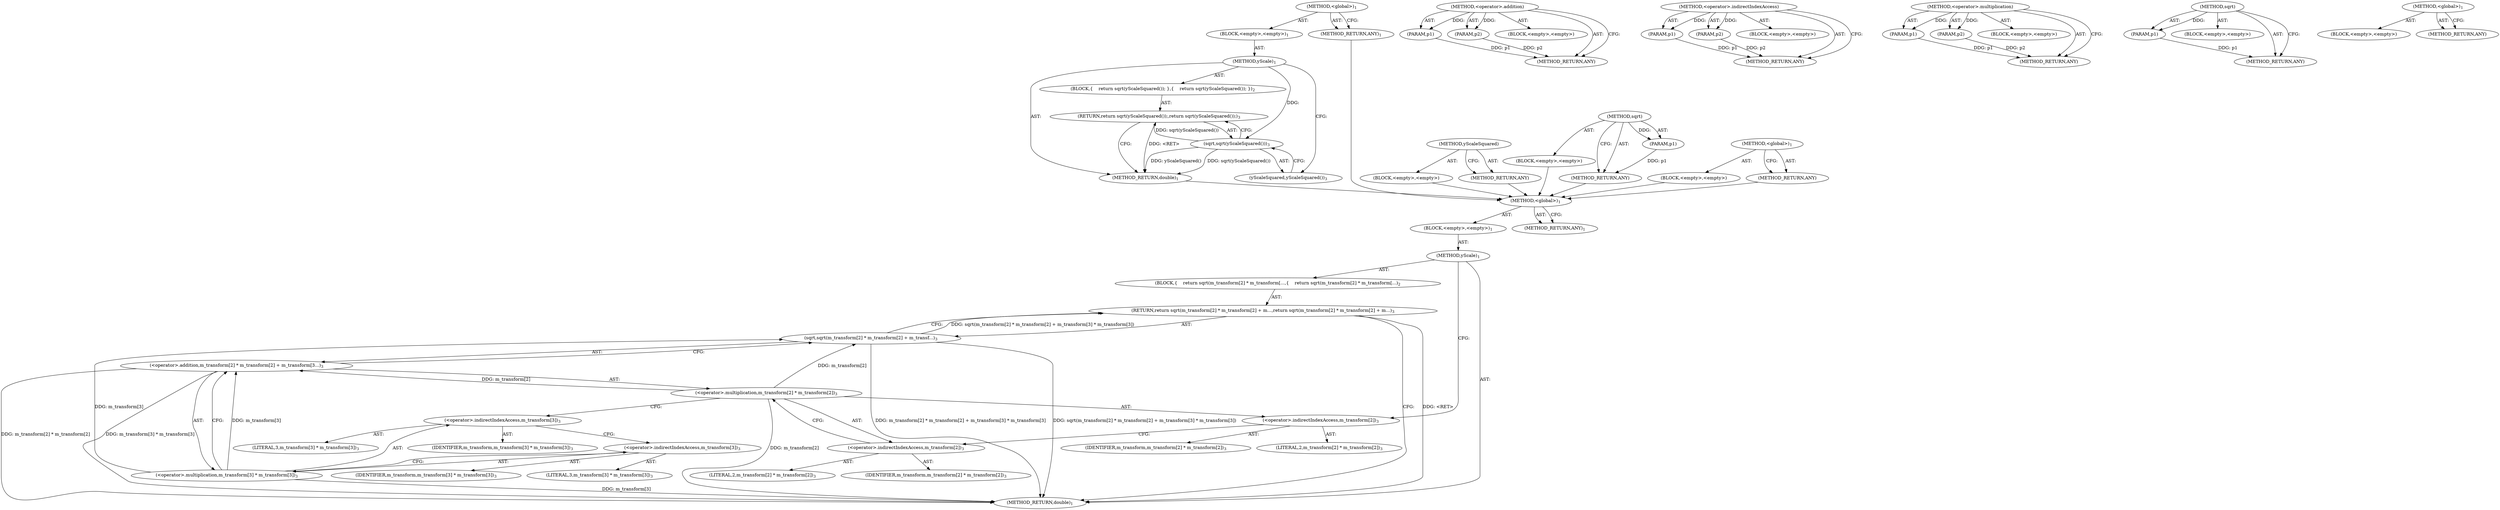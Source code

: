 digraph "&lt;global&gt;" {
vulnerable_6 [label=<(METHOD,&lt;global&gt;)<SUB>1</SUB>>];
vulnerable_7 [label=<(BLOCK,&lt;empty&gt;,&lt;empty&gt;)<SUB>1</SUB>>];
vulnerable_8 [label=<(METHOD,yScale)<SUB>1</SUB>>];
vulnerable_9 [label=<(BLOCK,{
    return sqrt(m_transform[2] * m_transform[...,{
    return sqrt(m_transform[2] * m_transform[...)<SUB>2</SUB>>];
vulnerable_10 [label=<(RETURN,return sqrt(m_transform[2] * m_transform[2] + m...,return sqrt(m_transform[2] * m_transform[2] + m...)<SUB>3</SUB>>];
vulnerable_11 [label=<(sqrt,sqrt(m_transform[2] * m_transform[2] + m_transf...)<SUB>3</SUB>>];
vulnerable_12 [label=<(&lt;operator&gt;.addition,m_transform[2] * m_transform[2] + m_transform[3...)<SUB>3</SUB>>];
vulnerable_13 [label=<(&lt;operator&gt;.multiplication,m_transform[2] * m_transform[2])<SUB>3</SUB>>];
vulnerable_14 [label=<(&lt;operator&gt;.indirectIndexAccess,m_transform[2])<SUB>3</SUB>>];
vulnerable_15 [label=<(IDENTIFIER,m_transform,m_transform[2] * m_transform[2])<SUB>3</SUB>>];
vulnerable_16 [label=<(LITERAL,2,m_transform[2] * m_transform[2])<SUB>3</SUB>>];
vulnerable_17 [label=<(&lt;operator&gt;.indirectIndexAccess,m_transform[2])<SUB>3</SUB>>];
vulnerable_18 [label=<(IDENTIFIER,m_transform,m_transform[2] * m_transform[2])<SUB>3</SUB>>];
vulnerable_19 [label=<(LITERAL,2,m_transform[2] * m_transform[2])<SUB>3</SUB>>];
vulnerable_20 [label=<(&lt;operator&gt;.multiplication,m_transform[3] * m_transform[3])<SUB>3</SUB>>];
vulnerable_21 [label=<(&lt;operator&gt;.indirectIndexAccess,m_transform[3])<SUB>3</SUB>>];
vulnerable_22 [label=<(IDENTIFIER,m_transform,m_transform[3] * m_transform[3])<SUB>3</SUB>>];
vulnerable_23 [label=<(LITERAL,3,m_transform[3] * m_transform[3])<SUB>3</SUB>>];
vulnerable_24 [label=<(&lt;operator&gt;.indirectIndexAccess,m_transform[3])<SUB>3</SUB>>];
vulnerable_25 [label=<(IDENTIFIER,m_transform,m_transform[3] * m_transform[3])<SUB>3</SUB>>];
vulnerable_26 [label=<(LITERAL,3,m_transform[3] * m_transform[3])<SUB>3</SUB>>];
vulnerable_27 [label=<(METHOD_RETURN,double)<SUB>1</SUB>>];
vulnerable_29 [label=<(METHOD_RETURN,ANY)<SUB>1</SUB>>];
vulnerable_50 [label=<(METHOD,&lt;operator&gt;.addition)>];
vulnerable_51 [label=<(PARAM,p1)>];
vulnerable_52 [label=<(PARAM,p2)>];
vulnerable_53 [label=<(BLOCK,&lt;empty&gt;,&lt;empty&gt;)>];
vulnerable_54 [label=<(METHOD_RETURN,ANY)>];
vulnerable_60 [label=<(METHOD,&lt;operator&gt;.indirectIndexAccess)>];
vulnerable_61 [label=<(PARAM,p1)>];
vulnerable_62 [label=<(PARAM,p2)>];
vulnerable_63 [label=<(BLOCK,&lt;empty&gt;,&lt;empty&gt;)>];
vulnerable_64 [label=<(METHOD_RETURN,ANY)>];
vulnerable_55 [label=<(METHOD,&lt;operator&gt;.multiplication)>];
vulnerable_56 [label=<(PARAM,p1)>];
vulnerable_57 [label=<(PARAM,p2)>];
vulnerable_58 [label=<(BLOCK,&lt;empty&gt;,&lt;empty&gt;)>];
vulnerable_59 [label=<(METHOD_RETURN,ANY)>];
vulnerable_46 [label=<(METHOD,sqrt)>];
vulnerable_47 [label=<(PARAM,p1)>];
vulnerable_48 [label=<(BLOCK,&lt;empty&gt;,&lt;empty&gt;)>];
vulnerable_49 [label=<(METHOD_RETURN,ANY)>];
vulnerable_40 [label=<(METHOD,&lt;global&gt;)<SUB>1</SUB>>];
vulnerable_41 [label=<(BLOCK,&lt;empty&gt;,&lt;empty&gt;)>];
vulnerable_42 [label=<(METHOD_RETURN,ANY)>];
fixed_6 [label=<(METHOD,&lt;global&gt;)<SUB>1</SUB>>];
fixed_7 [label=<(BLOCK,&lt;empty&gt;,&lt;empty&gt;)<SUB>1</SUB>>];
fixed_8 [label=<(METHOD,yScale)<SUB>1</SUB>>];
fixed_9 [label=<(BLOCK,{
    return sqrt(yScaleSquared());
 },{
    return sqrt(yScaleSquared());
 })<SUB>2</SUB>>];
fixed_10 [label=<(RETURN,return sqrt(yScaleSquared());,return sqrt(yScaleSquared());)<SUB>3</SUB>>];
fixed_11 [label=<(sqrt,sqrt(yScaleSquared()))<SUB>3</SUB>>];
fixed_12 [label=<(yScaleSquared,yScaleSquared())<SUB>3</SUB>>];
fixed_13 [label=<(METHOD_RETURN,double)<SUB>1</SUB>>];
fixed_15 [label=<(METHOD_RETURN,ANY)<SUB>1</SUB>>];
fixed_34 [label=<(METHOD,yScaleSquared)>];
fixed_35 [label=<(BLOCK,&lt;empty&gt;,&lt;empty&gt;)>];
fixed_36 [label=<(METHOD_RETURN,ANY)>];
fixed_30 [label=<(METHOD,sqrt)>];
fixed_31 [label=<(PARAM,p1)>];
fixed_32 [label=<(BLOCK,&lt;empty&gt;,&lt;empty&gt;)>];
fixed_33 [label=<(METHOD_RETURN,ANY)>];
fixed_24 [label=<(METHOD,&lt;global&gt;)<SUB>1</SUB>>];
fixed_25 [label=<(BLOCK,&lt;empty&gt;,&lt;empty&gt;)>];
fixed_26 [label=<(METHOD_RETURN,ANY)>];
vulnerable_6 -> vulnerable_7  [key=0, label="AST: "];
vulnerable_6 -> vulnerable_29  [key=0, label="AST: "];
vulnerable_6 -> vulnerable_29  [key=1, label="CFG: "];
vulnerable_7 -> vulnerable_8  [key=0, label="AST: "];
vulnerable_8 -> vulnerable_9  [key=0, label="AST: "];
vulnerable_8 -> vulnerable_27  [key=0, label="AST: "];
vulnerable_8 -> vulnerable_14  [key=0, label="CFG: "];
vulnerable_9 -> vulnerable_10  [key=0, label="AST: "];
vulnerable_10 -> vulnerable_11  [key=0, label="AST: "];
vulnerable_10 -> vulnerable_27  [key=0, label="CFG: "];
vulnerable_10 -> vulnerable_27  [key=1, label="DDG: &lt;RET&gt;"];
vulnerable_11 -> vulnerable_12  [key=0, label="AST: "];
vulnerable_11 -> vulnerable_10  [key=0, label="CFG: "];
vulnerable_11 -> vulnerable_10  [key=1, label="DDG: sqrt(m_transform[2] * m_transform[2] + m_transform[3] * m_transform[3])"];
vulnerable_11 -> vulnerable_27  [key=0, label="DDG: m_transform[2] * m_transform[2] + m_transform[3] * m_transform[3]"];
vulnerable_11 -> vulnerable_27  [key=1, label="DDG: sqrt(m_transform[2] * m_transform[2] + m_transform[3] * m_transform[3])"];
vulnerable_12 -> vulnerable_13  [key=0, label="AST: "];
vulnerable_12 -> vulnerable_20  [key=0, label="AST: "];
vulnerable_12 -> vulnerable_11  [key=0, label="CFG: "];
vulnerable_12 -> vulnerable_27  [key=0, label="DDG: m_transform[2] * m_transform[2]"];
vulnerable_12 -> vulnerable_27  [key=1, label="DDG: m_transform[3] * m_transform[3]"];
vulnerable_13 -> vulnerable_14  [key=0, label="AST: "];
vulnerable_13 -> vulnerable_17  [key=0, label="AST: "];
vulnerable_13 -> vulnerable_21  [key=0, label="CFG: "];
vulnerable_13 -> vulnerable_27  [key=0, label="DDG: m_transform[2]"];
vulnerable_13 -> vulnerable_11  [key=0, label="DDG: m_transform[2]"];
vulnerable_13 -> vulnerable_12  [key=0, label="DDG: m_transform[2]"];
vulnerable_14 -> vulnerable_15  [key=0, label="AST: "];
vulnerable_14 -> vulnerable_16  [key=0, label="AST: "];
vulnerable_14 -> vulnerable_17  [key=0, label="CFG: "];
vulnerable_17 -> vulnerable_18  [key=0, label="AST: "];
vulnerable_17 -> vulnerable_19  [key=0, label="AST: "];
vulnerable_17 -> vulnerable_13  [key=0, label="CFG: "];
vulnerable_20 -> vulnerable_21  [key=0, label="AST: "];
vulnerable_20 -> vulnerable_24  [key=0, label="AST: "];
vulnerable_20 -> vulnerable_12  [key=0, label="CFG: "];
vulnerable_20 -> vulnerable_12  [key=1, label="DDG: m_transform[3]"];
vulnerable_20 -> vulnerable_27  [key=0, label="DDG: m_transform[3]"];
vulnerable_20 -> vulnerable_11  [key=0, label="DDG: m_transform[3]"];
vulnerable_21 -> vulnerable_22  [key=0, label="AST: "];
vulnerable_21 -> vulnerable_23  [key=0, label="AST: "];
vulnerable_21 -> vulnerable_24  [key=0, label="CFG: "];
vulnerable_24 -> vulnerable_25  [key=0, label="AST: "];
vulnerable_24 -> vulnerable_26  [key=0, label="AST: "];
vulnerable_24 -> vulnerable_20  [key=0, label="CFG: "];
vulnerable_50 -> vulnerable_51  [key=0, label="AST: "];
vulnerable_50 -> vulnerable_51  [key=1, label="DDG: "];
vulnerable_50 -> vulnerable_53  [key=0, label="AST: "];
vulnerable_50 -> vulnerable_52  [key=0, label="AST: "];
vulnerable_50 -> vulnerable_52  [key=1, label="DDG: "];
vulnerable_50 -> vulnerable_54  [key=0, label="AST: "];
vulnerable_50 -> vulnerable_54  [key=1, label="CFG: "];
vulnerable_51 -> vulnerable_54  [key=0, label="DDG: p1"];
vulnerable_52 -> vulnerable_54  [key=0, label="DDG: p2"];
vulnerable_60 -> vulnerable_61  [key=0, label="AST: "];
vulnerable_60 -> vulnerable_61  [key=1, label="DDG: "];
vulnerable_60 -> vulnerable_63  [key=0, label="AST: "];
vulnerable_60 -> vulnerable_62  [key=0, label="AST: "];
vulnerable_60 -> vulnerable_62  [key=1, label="DDG: "];
vulnerable_60 -> vulnerable_64  [key=0, label="AST: "];
vulnerable_60 -> vulnerable_64  [key=1, label="CFG: "];
vulnerable_61 -> vulnerable_64  [key=0, label="DDG: p1"];
vulnerable_62 -> vulnerable_64  [key=0, label="DDG: p2"];
vulnerable_55 -> vulnerable_56  [key=0, label="AST: "];
vulnerable_55 -> vulnerable_56  [key=1, label="DDG: "];
vulnerable_55 -> vulnerable_58  [key=0, label="AST: "];
vulnerable_55 -> vulnerable_57  [key=0, label="AST: "];
vulnerable_55 -> vulnerable_57  [key=1, label="DDG: "];
vulnerable_55 -> vulnerable_59  [key=0, label="AST: "];
vulnerable_55 -> vulnerable_59  [key=1, label="CFG: "];
vulnerable_56 -> vulnerable_59  [key=0, label="DDG: p1"];
vulnerable_57 -> vulnerable_59  [key=0, label="DDG: p2"];
vulnerable_46 -> vulnerable_47  [key=0, label="AST: "];
vulnerable_46 -> vulnerable_47  [key=1, label="DDG: "];
vulnerable_46 -> vulnerable_48  [key=0, label="AST: "];
vulnerable_46 -> vulnerable_49  [key=0, label="AST: "];
vulnerable_46 -> vulnerable_49  [key=1, label="CFG: "];
vulnerable_47 -> vulnerable_49  [key=0, label="DDG: p1"];
vulnerable_40 -> vulnerable_41  [key=0, label="AST: "];
vulnerable_40 -> vulnerable_42  [key=0, label="AST: "];
vulnerable_40 -> vulnerable_42  [key=1, label="CFG: "];
fixed_6 -> fixed_7  [key=0, label="AST: "];
fixed_6 -> fixed_15  [key=0, label="AST: "];
fixed_6 -> fixed_15  [key=1, label="CFG: "];
fixed_7 -> fixed_8  [key=0, label="AST: "];
fixed_8 -> fixed_9  [key=0, label="AST: "];
fixed_8 -> fixed_13  [key=0, label="AST: "];
fixed_8 -> fixed_12  [key=0, label="CFG: "];
fixed_8 -> fixed_11  [key=0, label="DDG: "];
fixed_9 -> fixed_10  [key=0, label="AST: "];
fixed_10 -> fixed_11  [key=0, label="AST: "];
fixed_10 -> fixed_13  [key=0, label="CFG: "];
fixed_10 -> fixed_13  [key=1, label="DDG: &lt;RET&gt;"];
fixed_11 -> fixed_12  [key=0, label="AST: "];
fixed_11 -> fixed_10  [key=0, label="CFG: "];
fixed_11 -> fixed_10  [key=1, label="DDG: sqrt(yScaleSquared())"];
fixed_11 -> fixed_13  [key=0, label="DDG: yScaleSquared()"];
fixed_11 -> fixed_13  [key=1, label="DDG: sqrt(yScaleSquared())"];
fixed_12 -> fixed_11  [key=0, label="CFG: "];
fixed_13 -> vulnerable_6  [key=0];
fixed_15 -> vulnerable_6  [key=0];
fixed_34 -> fixed_35  [key=0, label="AST: "];
fixed_34 -> fixed_36  [key=0, label="AST: "];
fixed_34 -> fixed_36  [key=1, label="CFG: "];
fixed_35 -> vulnerable_6  [key=0];
fixed_36 -> vulnerable_6  [key=0];
fixed_30 -> fixed_31  [key=0, label="AST: "];
fixed_30 -> fixed_31  [key=1, label="DDG: "];
fixed_30 -> fixed_32  [key=0, label="AST: "];
fixed_30 -> fixed_33  [key=0, label="AST: "];
fixed_30 -> fixed_33  [key=1, label="CFG: "];
fixed_31 -> fixed_33  [key=0, label="DDG: p1"];
fixed_32 -> vulnerable_6  [key=0];
fixed_33 -> vulnerable_6  [key=0];
fixed_24 -> fixed_25  [key=0, label="AST: "];
fixed_24 -> fixed_26  [key=0, label="AST: "];
fixed_24 -> fixed_26  [key=1, label="CFG: "];
fixed_25 -> vulnerable_6  [key=0];
fixed_26 -> vulnerable_6  [key=0];
}

